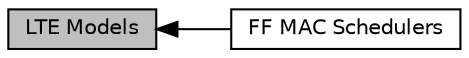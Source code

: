 digraph "LTE Models"
{
  edge [fontname="Helvetica",fontsize="10",labelfontname="Helvetica",labelfontsize="10"];
  node [fontname="Helvetica",fontsize="10",shape=record];
  rankdir=LR;
  Node0 [label="LTE Models",height=0.2,width=0.4,color="black", fillcolor="grey75", style="filled", fontcolor="black"];
  Node1 [label="FF MAC Schedulers",height=0.2,width=0.4,color="black", fillcolor="white", style="filled",URL="$db/d31/group__ff-api.html"];
  Node0->Node1 [shape=plaintext, dir="back", style="solid"];
}
